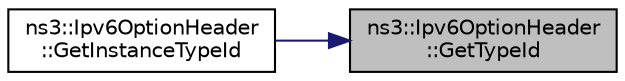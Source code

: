 digraph "ns3::Ipv6OptionHeader::GetTypeId"
{
 // LATEX_PDF_SIZE
  edge [fontname="Helvetica",fontsize="10",labelfontname="Helvetica",labelfontsize="10"];
  node [fontname="Helvetica",fontsize="10",shape=record];
  rankdir="RL";
  Node1 [label="ns3::Ipv6OptionHeader\l::GetTypeId",height=0.2,width=0.4,color="black", fillcolor="grey75", style="filled", fontcolor="black",tooltip="Get the type identificator."];
  Node1 -> Node2 [dir="back",color="midnightblue",fontsize="10",style="solid",fontname="Helvetica"];
  Node2 [label="ns3::Ipv6OptionHeader\l::GetInstanceTypeId",height=0.2,width=0.4,color="black", fillcolor="white", style="filled",URL="$classns3_1_1_ipv6_option_header.html#a646fd1a496af838d5fb563f2e2e51a73",tooltip="Get the instance type ID."];
}
